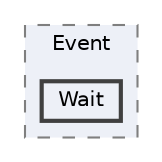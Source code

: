 digraph "C:/Users/むずでょ/Documents/Unity Projects/RMU-1-00-00-Research/Assets/RPGMaker/Codebase/Runtime/Event/Wait"
{
 // LATEX_PDF_SIZE
  bgcolor="transparent";
  edge [fontname=Helvetica,fontsize=10,labelfontname=Helvetica,labelfontsize=10];
  node [fontname=Helvetica,fontsize=10,shape=box,height=0.2,width=0.4];
  compound=true
  subgraph clusterdir_985f8ab5cf3eaa27d3ed18c5c6baf0fe {
    graph [ bgcolor="#edf0f7", pencolor="grey50", label="Event", fontname=Helvetica,fontsize=10 style="filled,dashed", URL="dir_985f8ab5cf3eaa27d3ed18c5c6baf0fe.html",tooltip=""]
  dir_e29b50afb7c4a78d6c78b245bbcf0391 [label="Wait", fillcolor="#edf0f7", color="grey25", style="filled,bold", URL="dir_e29b50afb7c4a78d6c78b245bbcf0391.html",tooltip=""];
  }
}
